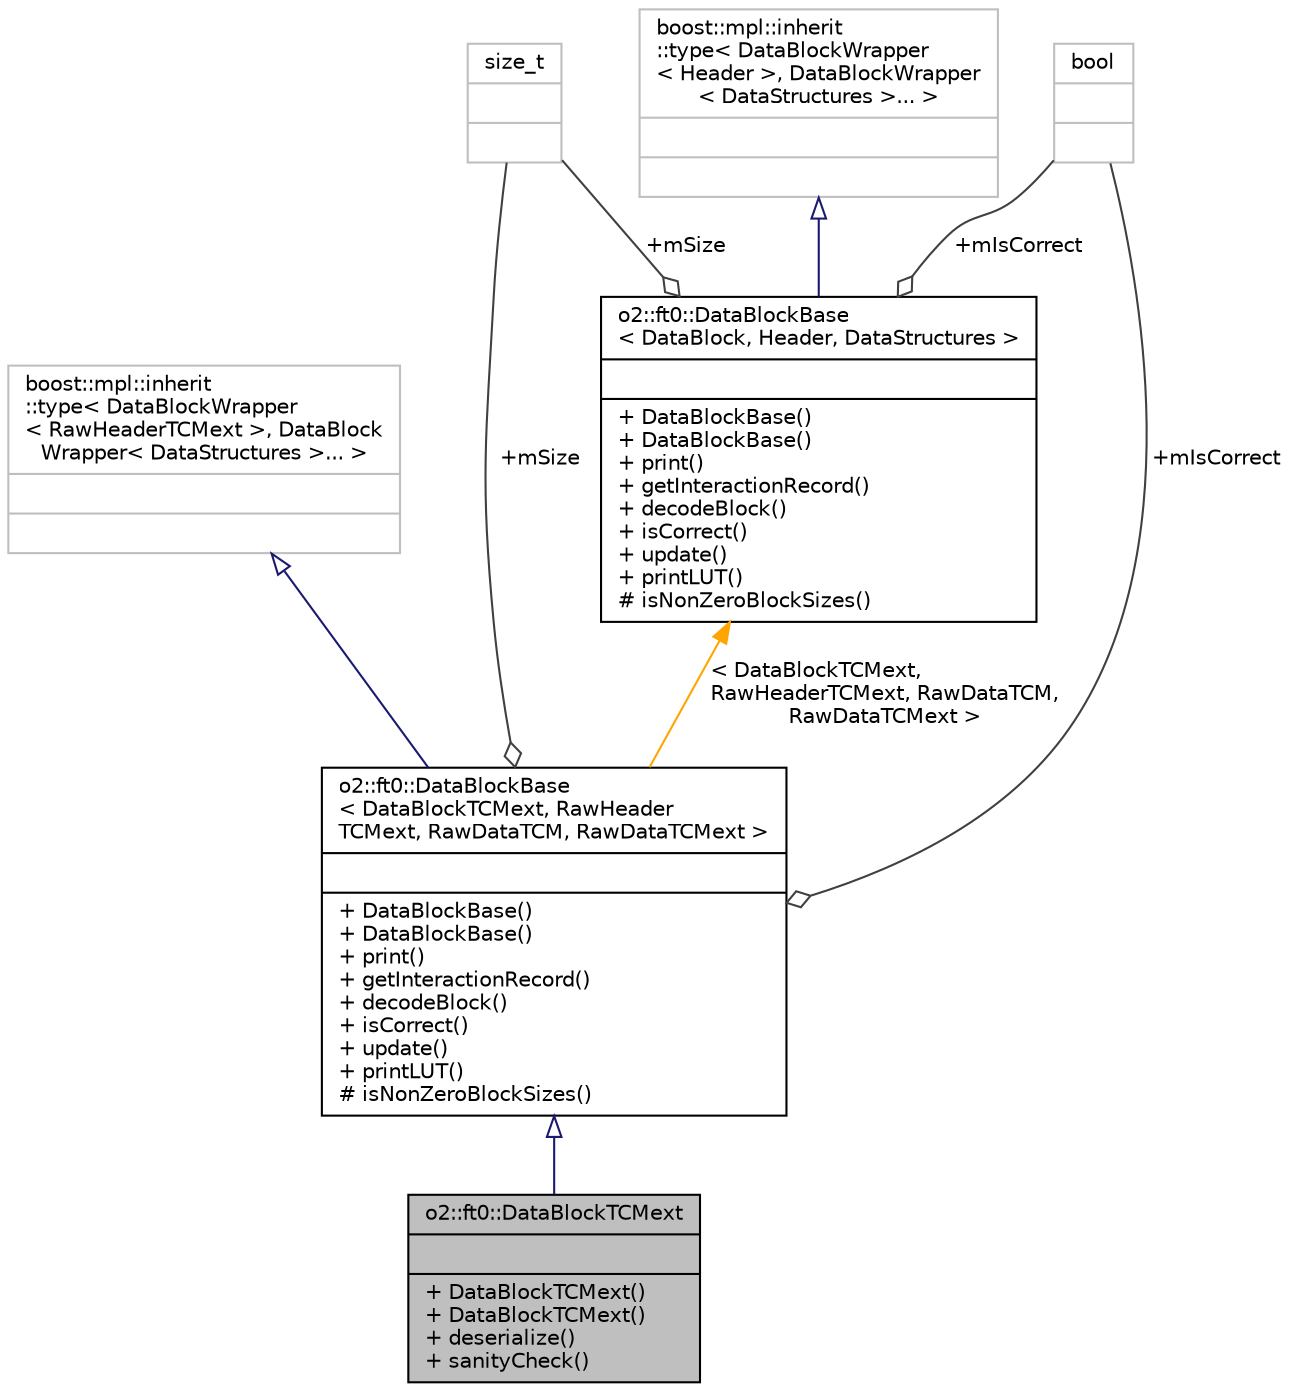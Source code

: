 digraph "o2::ft0::DataBlockTCMext"
{
 // INTERACTIVE_SVG=YES
  bgcolor="transparent";
  edge [fontname="Helvetica",fontsize="10",labelfontname="Helvetica",labelfontsize="10"];
  node [fontname="Helvetica",fontsize="10",shape=record];
  Node5 [label="{o2::ft0::DataBlockTCMext\n||+ DataBlockTCMext()\l+ DataBlockTCMext()\l+ deserialize()\l+ sanityCheck()\l}",height=0.2,width=0.4,color="black", fillcolor="grey75", style="filled", fontcolor="black"];
  Node6 -> Node5 [dir="back",color="midnightblue",fontsize="10",style="solid",arrowtail="onormal",fontname="Helvetica"];
  Node6 [label="{o2::ft0::DataBlockBase\l\< DataBlockTCMext, RawHeader\lTCMext, RawDataTCM, RawDataTCMext \>\n||+ DataBlockBase()\l+ DataBlockBase()\l+ print()\l+ getInteractionRecord()\l+ decodeBlock()\l+ isCorrect()\l+ update()\l+ printLUT()\l# isNonZeroBlockSizes()\l}",height=0.2,width=0.4,color="black",URL="$d0/d8a/classo2_1_1ft0_1_1DataBlockBase.html"];
  Node7 -> Node6 [dir="back",color="midnightblue",fontsize="10",style="solid",arrowtail="onormal",fontname="Helvetica"];
  Node7 [label="{boost::mpl::inherit\l::type\< DataBlockWrapper\l\< RawHeaderTCMext \>, DataBlock\lWrapper\< DataStructures \>... \>\n||}",height=0.2,width=0.4,color="grey75"];
  Node8 -> Node6 [color="grey25",fontsize="10",style="solid",label=" +mSize" ,arrowhead="odiamond",fontname="Helvetica"];
  Node8 [label="{size_t\n||}",height=0.2,width=0.4,color="grey75"];
  Node9 -> Node6 [color="grey25",fontsize="10",style="solid",label=" +mIsCorrect" ,arrowhead="odiamond",fontname="Helvetica"];
  Node9 [label="{bool\n||}",height=0.2,width=0.4,color="grey75"];
  Node10 -> Node6 [dir="back",color="orange",fontsize="10",style="solid",label=" \< DataBlockTCMext,\l RawHeaderTCMext, RawDataTCM,\l RawDataTCMext \>" ,fontname="Helvetica"];
  Node10 [label="{o2::ft0::DataBlockBase\l\< DataBlock, Header, DataStructures \>\n||+ DataBlockBase()\l+ DataBlockBase()\l+ print()\l+ getInteractionRecord()\l+ decodeBlock()\l+ isCorrect()\l+ update()\l+ printLUT()\l# isNonZeroBlockSizes()\l}",height=0.2,width=0.4,color="black",URL="$d0/d8a/classo2_1_1ft0_1_1DataBlockBase.html"];
  Node11 -> Node10 [dir="back",color="midnightblue",fontsize="10",style="solid",arrowtail="onormal",fontname="Helvetica"];
  Node11 [label="{boost::mpl::inherit\l::type\< DataBlockWrapper\l\< Header \>, DataBlockWrapper\l\< DataStructures \>... \>\n||}",height=0.2,width=0.4,color="grey75"];
  Node8 -> Node10 [color="grey25",fontsize="10",style="solid",label=" +mSize" ,arrowhead="odiamond",fontname="Helvetica"];
  Node9 -> Node10 [color="grey25",fontsize="10",style="solid",label=" +mIsCorrect" ,arrowhead="odiamond",fontname="Helvetica"];
}
